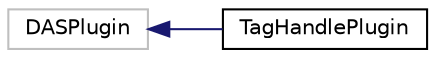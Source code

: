 digraph "类继承关系图"
{
  edge [fontname="Helvetica",fontsize="10",labelfontname="Helvetica",labelfontsize="10"];
  node [fontname="Helvetica",fontsize="10",shape=record];
  rankdir="LR";
  Node3041 [label="DASPlugin",height=0.2,width=0.4,color="grey75", fillcolor="white", style="filled"];
  Node3041 -> Node0 [dir="back",color="midnightblue",fontsize="10",style="solid",fontname="Helvetica"];
  Node0 [label="TagHandlePlugin",height=0.2,width=0.4,color="black", fillcolor="white", style="filled",URL="$class_tag_handle_plugin.html"];
}
